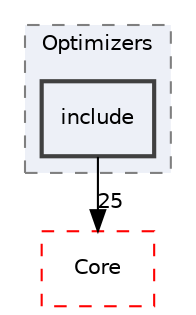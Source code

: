 digraph "include"
{
 // LATEX_PDF_SIZE
  edge [fontname="Helvetica",fontsize="10",labelfontname="Helvetica",labelfontsize="10"];
  node [fontname="Helvetica",fontsize="10",shape=record];
  compound=true
  subgraph clusterdir_33a5fbe70472a1bbdf281f060bf026c9 {
    graph [ bgcolor="#edf0f7", pencolor="grey50", style="filled,dashed,", label="Optimizers", fontname="Helvetica", fontsize="10", URL="dir_33a5fbe70472a1bbdf281f060bf026c9.html"]
  dir_20c098fdd7977daf394d3893128e13d2 [shape=box, label="include", style="filled,bold,", fillcolor="#edf0f7", color="grey25", URL="dir_20c098fdd7977daf394d3893128e13d2.html"];
  }
  dir_cac7f9cecb9aa42a0bd05452dddd8a21 [shape=box, label="Core", style="dashed,", fillcolor="#edf0f7", color="red", URL="dir_cac7f9cecb9aa42a0bd05452dddd8a21.html"];
  dir_20c098fdd7977daf394d3893128e13d2->dir_cac7f9cecb9aa42a0bd05452dddd8a21 [headlabel="25", labeldistance=1.5 headhref="dir_000152_000014.html"];
}
